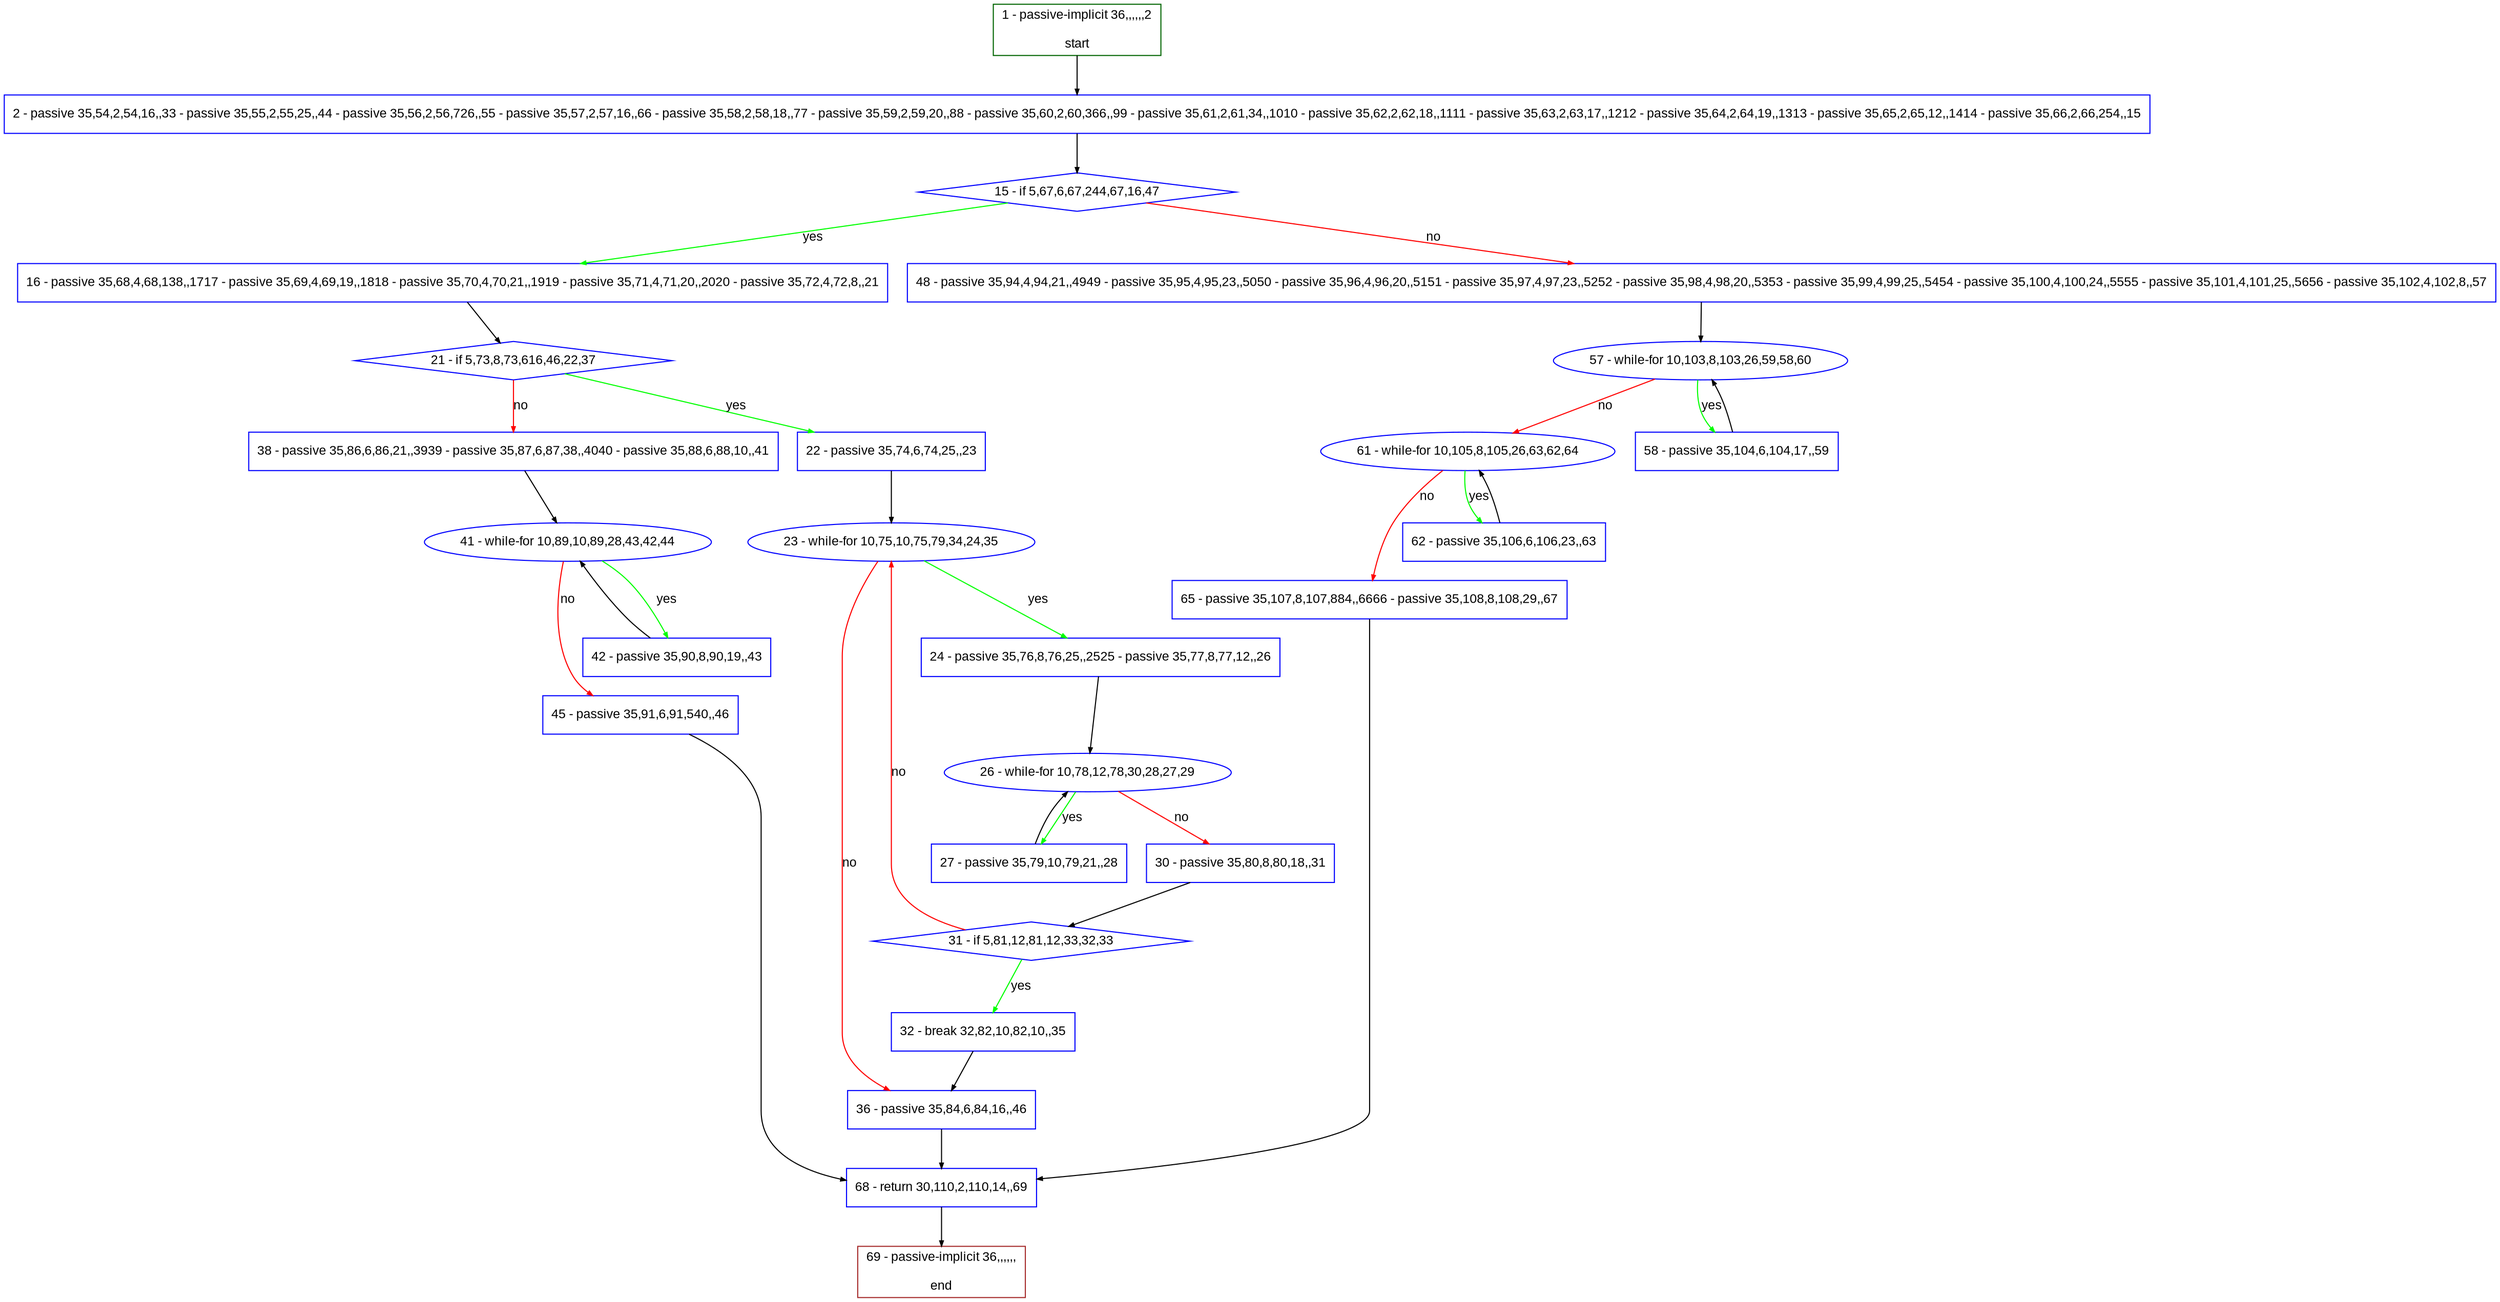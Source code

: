 digraph "" {
  graph [pack="true", label="", fontsize="12", packmode="clust", fontname="Arial", fillcolor="#FFFFCC", bgcolor="white", style="rounded,filled", compound="true"];
  node [node_initialized="no", label="", color="grey", fontsize="12", fillcolor="white", fontname="Arial", style="filled", shape="rectangle", compound="true", fixedsize="false"];
  edge [fontcolor="black", arrowhead="normal", arrowtail="none", arrowsize="0.5", ltail="", label="", color="black", fontsize="12", lhead="", fontname="Arial", dir="forward", compound="true"];
  __N1 [label="2 - passive 35,54,2,54,16,,33 - passive 35,55,2,55,25,,44 - passive 35,56,2,56,726,,55 - passive 35,57,2,57,16,,66 - passive 35,58,2,58,18,,77 - passive 35,59,2,59,20,,88 - passive 35,60,2,60,366,,99 - passive 35,61,2,61,34,,1010 - passive 35,62,2,62,18,,1111 - passive 35,63,2,63,17,,1212 - passive 35,64,2,64,19,,1313 - passive 35,65,2,65,12,,1414 - passive 35,66,2,66,254,,15", color="#0000ff", fillcolor="#ffffff", style="filled", shape="box"];
  __N2 [label="1 - passive-implicit 36,,,,,,2\n\nstart", color="#006400", fillcolor="#ffffff", style="filled", shape="box"];
  __N3 [label="15 - if 5,67,6,67,244,67,16,47", color="#0000ff", fillcolor="#ffffff", style="filled", shape="diamond"];
  __N4 [label="16 - passive 35,68,4,68,138,,1717 - passive 35,69,4,69,19,,1818 - passive 35,70,4,70,21,,1919 - passive 35,71,4,71,20,,2020 - passive 35,72,4,72,8,,21", color="#0000ff", fillcolor="#ffffff", style="filled", shape="box"];
  __N5 [label="48 - passive 35,94,4,94,21,,4949 - passive 35,95,4,95,23,,5050 - passive 35,96,4,96,20,,5151 - passive 35,97,4,97,23,,5252 - passive 35,98,4,98,20,,5353 - passive 35,99,4,99,25,,5454 - passive 35,100,4,100,24,,5555 - passive 35,101,4,101,25,,5656 - passive 35,102,4,102,8,,57", color="#0000ff", fillcolor="#ffffff", style="filled", shape="box"];
  __N6 [label="21 - if 5,73,8,73,616,46,22,37", color="#0000ff", fillcolor="#ffffff", style="filled", shape="diamond"];
  __N7 [label="22 - passive 35,74,6,74,25,,23", color="#0000ff", fillcolor="#ffffff", style="filled", shape="box"];
  __N8 [label="38 - passive 35,86,6,86,21,,3939 - passive 35,87,6,87,38,,4040 - passive 35,88,6,88,10,,41", color="#0000ff", fillcolor="#ffffff", style="filled", shape="box"];
  __N9 [label="23 - while-for 10,75,10,75,79,34,24,35", color="#0000ff", fillcolor="#ffffff", style="filled", shape="oval"];
  __N10 [label="24 - passive 35,76,8,76,25,,2525 - passive 35,77,8,77,12,,26", color="#0000ff", fillcolor="#ffffff", style="filled", shape="box"];
  __N11 [label="36 - passive 35,84,6,84,16,,46", color="#0000ff", fillcolor="#ffffff", style="filled", shape="box"];
  __N12 [label="26 - while-for 10,78,12,78,30,28,27,29", color="#0000ff", fillcolor="#ffffff", style="filled", shape="oval"];
  __N13 [label="27 - passive 35,79,10,79,21,,28", color="#0000ff", fillcolor="#ffffff", style="filled", shape="box"];
  __N14 [label="30 - passive 35,80,8,80,18,,31", color="#0000ff", fillcolor="#ffffff", style="filled", shape="box"];
  __N15 [label="31 - if 5,81,12,81,12,33,32,33", color="#0000ff", fillcolor="#ffffff", style="filled", shape="diamond"];
  __N16 [label="32 - break 32,82,10,82,10,,35", color="#0000ff", fillcolor="#ffffff", style="filled", shape="box"];
  __N17 [label="68 - return 30,110,2,110,14,,69", color="#0000ff", fillcolor="#ffffff", style="filled", shape="box"];
  __N18 [label="41 - while-for 10,89,10,89,28,43,42,44", color="#0000ff", fillcolor="#ffffff", style="filled", shape="oval"];
  __N19 [label="42 - passive 35,90,8,90,19,,43", color="#0000ff", fillcolor="#ffffff", style="filled", shape="box"];
  __N20 [label="45 - passive 35,91,6,91,540,,46", color="#0000ff", fillcolor="#ffffff", style="filled", shape="box"];
  __N21 [label="57 - while-for 10,103,8,103,26,59,58,60", color="#0000ff", fillcolor="#ffffff", style="filled", shape="oval"];
  __N22 [label="58 - passive 35,104,6,104,17,,59", color="#0000ff", fillcolor="#ffffff", style="filled", shape="box"];
  __N23 [label="61 - while-for 10,105,8,105,26,63,62,64", color="#0000ff", fillcolor="#ffffff", style="filled", shape="oval"];
  __N24 [label="62 - passive 35,106,6,106,23,,63", color="#0000ff", fillcolor="#ffffff", style="filled", shape="box"];
  __N25 [label="65 - passive 35,107,8,107,884,,6666 - passive 35,108,8,108,29,,67", color="#0000ff", fillcolor="#ffffff", style="filled", shape="box"];
  __N26 [label="69 - passive-implicit 36,,,,,,\n\nend", color="#a52a2a", fillcolor="#ffffff", style="filled", shape="box"];
  __N2 -> __N1 [arrowhead="normal", arrowtail="none", color="#000000", label="", dir="forward"];
  __N1 -> __N3 [arrowhead="normal", arrowtail="none", color="#000000", label="", dir="forward"];
  __N3 -> __N4 [arrowhead="normal", arrowtail="none", color="#00ff00", label="yes", dir="forward"];
  __N3 -> __N5 [arrowhead="normal", arrowtail="none", color="#ff0000", label="no", dir="forward"];
  __N4 -> __N6 [arrowhead="normal", arrowtail="none", color="#000000", label="", dir="forward"];
  __N6 -> __N7 [arrowhead="normal", arrowtail="none", color="#00ff00", label="yes", dir="forward"];
  __N6 -> __N8 [arrowhead="normal", arrowtail="none", color="#ff0000", label="no", dir="forward"];
  __N7 -> __N9 [arrowhead="normal", arrowtail="none", color="#000000", label="", dir="forward"];
  __N9 -> __N10 [arrowhead="normal", arrowtail="none", color="#00ff00", label="yes", dir="forward"];
  __N9 -> __N11 [arrowhead="normal", arrowtail="none", color="#ff0000", label="no", dir="forward"];
  __N10 -> __N12 [arrowhead="normal", arrowtail="none", color="#000000", label="", dir="forward"];
  __N12 -> __N13 [arrowhead="normal", arrowtail="none", color="#00ff00", label="yes", dir="forward"];
  __N13 -> __N12 [arrowhead="normal", arrowtail="none", color="#000000", label="", dir="forward"];
  __N12 -> __N14 [arrowhead="normal", arrowtail="none", color="#ff0000", label="no", dir="forward"];
  __N14 -> __N15 [arrowhead="normal", arrowtail="none", color="#000000", label="", dir="forward"];
  __N15 -> __N9 [arrowhead="normal", arrowtail="none", color="#ff0000", label="no", dir="forward"];
  __N15 -> __N16 [arrowhead="normal", arrowtail="none", color="#00ff00", label="yes", dir="forward"];
  __N16 -> __N11 [arrowhead="normal", arrowtail="none", color="#000000", label="", dir="forward"];
  __N11 -> __N17 [arrowhead="normal", arrowtail="none", color="#000000", label="", dir="forward"];
  __N8 -> __N18 [arrowhead="normal", arrowtail="none", color="#000000", label="", dir="forward"];
  __N18 -> __N19 [arrowhead="normal", arrowtail="none", color="#00ff00", label="yes", dir="forward"];
  __N19 -> __N18 [arrowhead="normal", arrowtail="none", color="#000000", label="", dir="forward"];
  __N18 -> __N20 [arrowhead="normal", arrowtail="none", color="#ff0000", label="no", dir="forward"];
  __N20 -> __N17 [arrowhead="normal", arrowtail="none", color="#000000", label="", dir="forward"];
  __N5 -> __N21 [arrowhead="normal", arrowtail="none", color="#000000", label="", dir="forward"];
  __N21 -> __N22 [arrowhead="normal", arrowtail="none", color="#00ff00", label="yes", dir="forward"];
  __N22 -> __N21 [arrowhead="normal", arrowtail="none", color="#000000", label="", dir="forward"];
  __N21 -> __N23 [arrowhead="normal", arrowtail="none", color="#ff0000", label="no", dir="forward"];
  __N23 -> __N24 [arrowhead="normal", arrowtail="none", color="#00ff00", label="yes", dir="forward"];
  __N24 -> __N23 [arrowhead="normal", arrowtail="none", color="#000000", label="", dir="forward"];
  __N23 -> __N25 [arrowhead="normal", arrowtail="none", color="#ff0000", label="no", dir="forward"];
  __N25 -> __N17 [arrowhead="normal", arrowtail="none", color="#000000", label="", dir="forward"];
  __N17 -> __N26 [arrowhead="normal", arrowtail="none", color="#000000", label="", dir="forward"];
}
